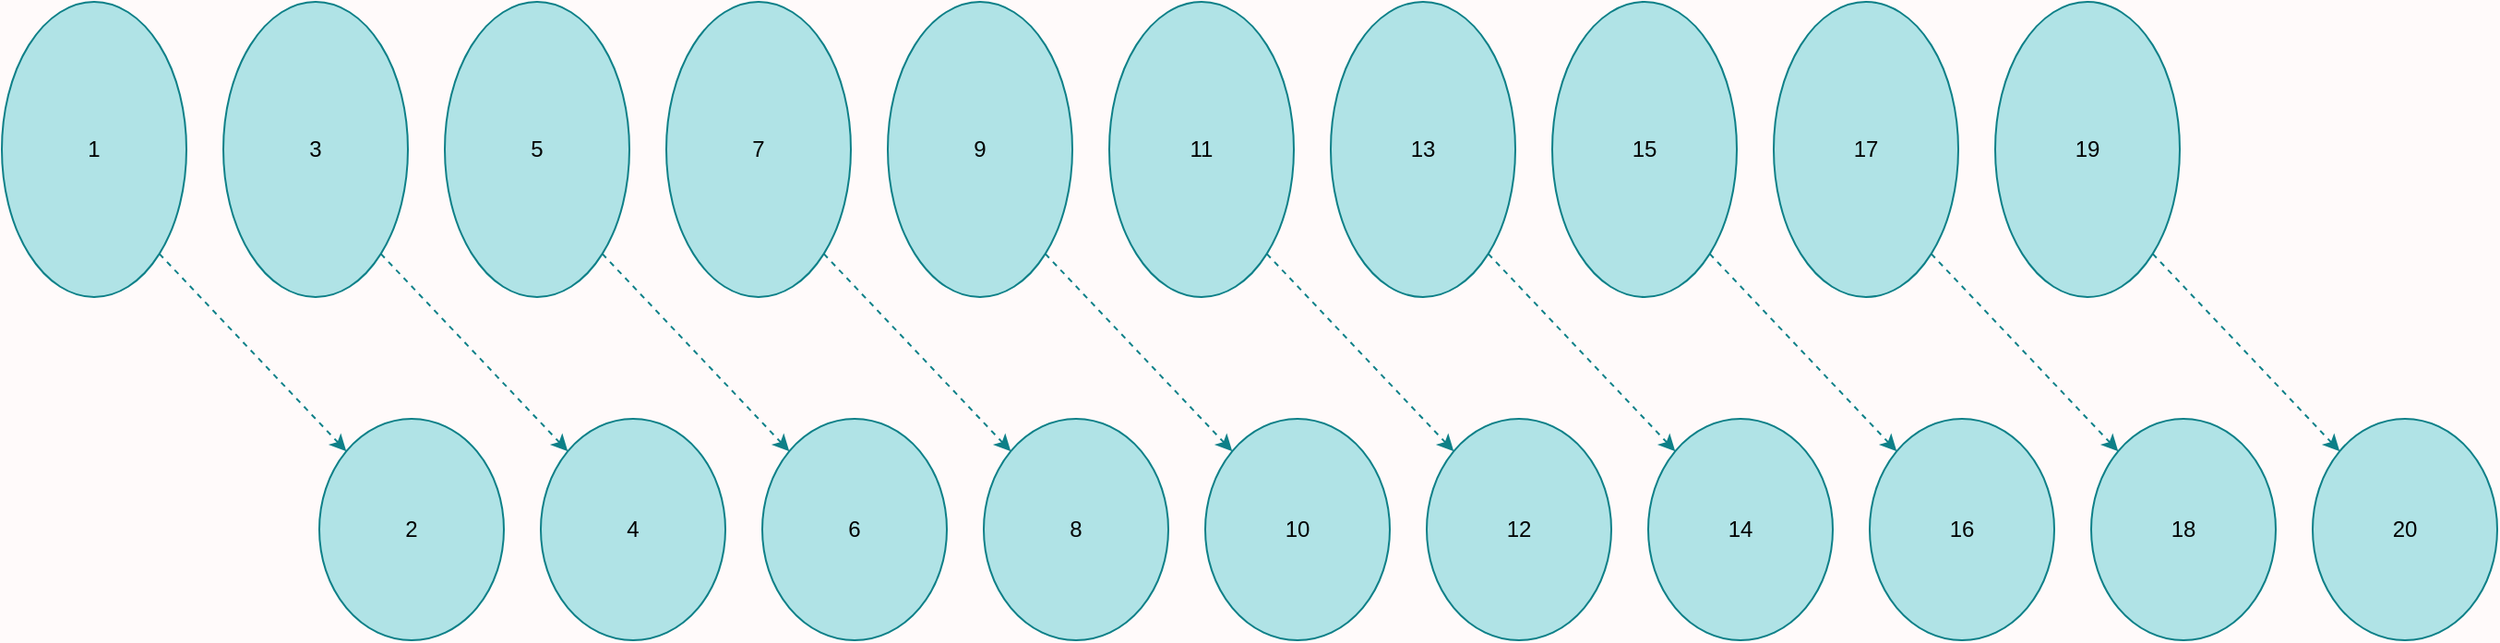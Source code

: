 <mxfile>
    <diagram id="U53" name="Style-Plain">
        <mxGraphModel dx="977" dy="583" grid="0" gridSize="10" guides="1" tooltips="1" connect="1" arrows="1" fold="1" page="1" pageScale="1" pageWidth="1169" pageHeight="827" background="#FFFAFA" math="0" shadow="0">
            <root>
                <mxCell id="page_root_U53"/>
                <mxCell id="node_root_U53" parent="page_root_U53"/>
                <mxCell id="1" value="1" style="whiteSpace=wrap;html=1;fillColor=#b0e3e6;strokeColor=#0e8088;fontColor=#000000;ellipse" parent="node_root_U53" vertex="1">
                    <mxGeometry x="10" y="20" width="100" height="160" as="geometry"/>
                </mxCell>
                <mxCell id="2" value="2" style="whiteSpace=wrap;html=1;fillColor=#b0e3e6;strokeColor=#0e8088;fontColor=#000000;ellipse" parent="node_root_U53" vertex="1">
                    <mxGeometry x="182" y="246" width="100" height="120" as="geometry"/>
                </mxCell>
                <mxCell id="3" value="3" style="whiteSpace=wrap;html=1;fillColor=#b0e3e6;strokeColor=#0e8088;fontColor=#000000;ellipse" parent="node_root_U53" vertex="1">
                    <mxGeometry x="130" y="20" width="100" height="160" as="geometry"/>
                </mxCell>
                <mxCell id="4" value="4" style="whiteSpace=wrap;html=1;fillColor=#b0e3e6;strokeColor=#0e8088;fontColor=#000000;ellipse" parent="node_root_U53" vertex="1">
                    <mxGeometry x="302" y="246" width="100" height="120" as="geometry"/>
                </mxCell>
                <mxCell id="5" value="5" style="whiteSpace=wrap;html=1;fillColor=#b0e3e6;strokeColor=#0e8088;fontColor=#000000;ellipse" parent="node_root_U53" vertex="1">
                    <mxGeometry x="250" y="20" width="100" height="160" as="geometry"/>
                </mxCell>
                <mxCell id="6" value="6" style="whiteSpace=wrap;html=1;fillColor=#b0e3e6;strokeColor=#0e8088;fontColor=#000000;ellipse" parent="node_root_U53" vertex="1">
                    <mxGeometry x="422" y="246" width="100" height="120" as="geometry"/>
                </mxCell>
                <mxCell id="7" value="7" style="whiteSpace=wrap;html=1;fillColor=#b0e3e6;strokeColor=#0e8088;fontColor=#000000;ellipse" parent="node_root_U53" vertex="1">
                    <mxGeometry x="370" y="20" width="100" height="160" as="geometry"/>
                </mxCell>
                <mxCell id="8" value="8" style="whiteSpace=wrap;html=1;fillColor=#b0e3e6;strokeColor=#0e8088;fontColor=#000000;ellipse" parent="node_root_U53" vertex="1">
                    <mxGeometry x="542" y="246" width="100" height="120" as="geometry"/>
                </mxCell>
                <mxCell id="9" value="9" style="whiteSpace=wrap;html=1;fillColor=#b0e3e6;strokeColor=#0e8088;fontColor=#000000;ellipse" parent="node_root_U53" vertex="1">
                    <mxGeometry x="490" y="20" width="100" height="160" as="geometry"/>
                </mxCell>
                <mxCell id="10" value="10" style="whiteSpace=wrap;html=1;fillColor=#b0e3e6;strokeColor=#0e8088;fontColor=#000000;ellipse" parent="node_root_U53" vertex="1">
                    <mxGeometry x="662" y="246" width="100" height="120" as="geometry"/>
                </mxCell>
                <mxCell id="11" value="11" style="whiteSpace=wrap;html=1;fillColor=#b0e3e6;strokeColor=#0e8088;fontColor=#000000;ellipse" parent="node_root_U53" vertex="1">
                    <mxGeometry x="610" y="20" width="100" height="160" as="geometry"/>
                </mxCell>
                <mxCell id="12" value="12" style="whiteSpace=wrap;html=1;fillColor=#b0e3e6;strokeColor=#0e8088;fontColor=#000000;ellipse" parent="node_root_U53" vertex="1">
                    <mxGeometry x="782" y="246" width="100" height="120" as="geometry"/>
                </mxCell>
                <mxCell id="13" value="13" style="whiteSpace=wrap;html=1;fillColor=#b0e3e6;strokeColor=#0e8088;fontColor=#000000;ellipse" parent="node_root_U53" vertex="1">
                    <mxGeometry x="730" y="20" width="100" height="160" as="geometry"/>
                </mxCell>
                <mxCell id="14" value="14" style="whiteSpace=wrap;html=1;fillColor=#b0e3e6;strokeColor=#0e8088;fontColor=#000000;ellipse" parent="node_root_U53" vertex="1">
                    <mxGeometry x="902" y="246" width="100" height="120" as="geometry"/>
                </mxCell>
                <mxCell id="15" value="15" style="whiteSpace=wrap;html=1;fillColor=#b0e3e6;strokeColor=#0e8088;fontColor=#000000;ellipse" parent="node_root_U53" vertex="1">
                    <mxGeometry x="850" y="20" width="100" height="160" as="geometry"/>
                </mxCell>
                <mxCell id="16" value="16" style="whiteSpace=wrap;html=1;fillColor=#b0e3e6;strokeColor=#0e8088;fontColor=#000000;ellipse" parent="node_root_U53" vertex="1">
                    <mxGeometry x="1022" y="246" width="100" height="120" as="geometry"/>
                </mxCell>
                <mxCell id="17" value="17" style="whiteSpace=wrap;html=1;fillColor=#b0e3e6;strokeColor=#0e8088;fontColor=#000000;ellipse" parent="node_root_U53" vertex="1">
                    <mxGeometry x="970" y="20" width="100" height="160" as="geometry"/>
                </mxCell>
                <mxCell id="18" value="18" style="whiteSpace=wrap;html=1;fillColor=#b0e3e6;strokeColor=#0e8088;fontColor=#000000;ellipse" parent="node_root_U53" vertex="1">
                    <mxGeometry x="1142" y="246" width="100" height="120" as="geometry"/>
                </mxCell>
                <mxCell id="19" value="19" style="whiteSpace=wrap;html=1;fillColor=#b0e3e6;strokeColor=#0e8088;fontColor=#000000;ellipse" parent="node_root_U53" vertex="1">
                    <mxGeometry x="1090" y="20" width="100" height="160" as="geometry"/>
                </mxCell>
                <mxCell id="20" value="20" style="whiteSpace=wrap;html=1;fillColor=#b0e3e6;strokeColor=#0e8088;fontColor=#000000;ellipse" parent="node_root_U53" vertex="1">
                    <mxGeometry x="1262" y="246" width="100" height="120" as="geometry"/>
                </mxCell>
                <mxCell id="U53-22" value="" style="whiteSpace=wrap;html=1;fillColor=#b0e3e6;strokeColor=#0e8088;dashed=1;fixDash=1;exitX=1;exitY=1;exitDx=0;exitDy=0;entryX=0;entryY=0;entryDx=0;entryDy=0;edgeStyle=none" parent="node_root_U53" source="1" target="2" edge="1">
                    <mxGeometry relative="1" as="geometry"/>
                </mxCell>
                <mxCell id="U53-23" value="" style="whiteSpace=wrap;html=1;fillColor=#b0e3e6;strokeColor=#0e8088;dashed=1;fixDash=1;exitX=1;exitY=1;exitDx=0;exitDy=0;entryX=0;entryY=0;entryDx=0;entryDy=0;edgeStyle=none" parent="node_root_U53" source="3" target="4" edge="1">
                    <mxGeometry relative="1" as="geometry"/>
                </mxCell>
                <mxCell id="U53-24" value="" style="whiteSpace=wrap;html=1;fillColor=#b0e3e6;strokeColor=#0e8088;dashed=1;fixDash=1;exitX=1;exitY=1;exitDx=0;exitDy=0;entryX=0;entryY=0;entryDx=0;entryDy=0;edgeStyle=none" parent="node_root_U53" source="5" target="6" edge="1">
                    <mxGeometry relative="1" as="geometry"/>
                </mxCell>
                <mxCell id="U53-25" value="" style="whiteSpace=wrap;html=1;fillColor=#b0e3e6;strokeColor=#0e8088;dashed=1;fixDash=1;exitX=1;exitY=1;exitDx=0;exitDy=0;entryX=0;entryY=0;entryDx=0;entryDy=0;edgeStyle=none" parent="node_root_U53" source="7" target="8" edge="1">
                    <mxGeometry relative="1" as="geometry"/>
                </mxCell>
                <mxCell id="U53-26" value="" style="whiteSpace=wrap;html=1;fillColor=#b0e3e6;strokeColor=#0e8088;dashed=1;fixDash=1;exitX=1;exitY=1;exitDx=0;exitDy=0;entryX=0;entryY=0;entryDx=0;entryDy=0;edgeStyle=none" parent="node_root_U53" source="9" target="10" edge="1">
                    <mxGeometry relative="1" as="geometry"/>
                </mxCell>
                <mxCell id="U53-27" value="" style="whiteSpace=wrap;html=1;fillColor=#b0e3e6;strokeColor=#0e8088;dashed=1;fixDash=1;exitX=1;exitY=1;exitDx=0;exitDy=0;entryX=0;entryY=0;entryDx=0;entryDy=0;edgeStyle=none" parent="node_root_U53" source="11" target="12" edge="1">
                    <mxGeometry relative="1" as="geometry"/>
                </mxCell>
                <mxCell id="U53-28" value="" style="whiteSpace=wrap;html=1;fillColor=#b0e3e6;strokeColor=#0e8088;dashed=1;fixDash=1;exitX=1;exitY=1;exitDx=0;exitDy=0;entryX=0;entryY=0;entryDx=0;entryDy=0;edgeStyle=none" parent="node_root_U53" source="13" target="14" edge="1">
                    <mxGeometry relative="1" as="geometry"/>
                </mxCell>
                <mxCell id="U53-29" value="" style="whiteSpace=wrap;html=1;fillColor=#b0e3e6;strokeColor=#0e8088;dashed=1;fixDash=1;exitX=1;exitY=1;exitDx=0;exitDy=0;entryX=0;entryY=0;entryDx=0;entryDy=0;edgeStyle=none" parent="node_root_U53" source="15" target="16" edge="1">
                    <mxGeometry relative="1" as="geometry"/>
                </mxCell>
                <mxCell id="U53-30" value="" style="whiteSpace=wrap;html=1;fillColor=#b0e3e6;strokeColor=#0e8088;dashed=1;fixDash=1;exitX=1;exitY=1;exitDx=0;exitDy=0;entryX=0;entryY=0;entryDx=0;entryDy=0;edgeStyle=none" parent="node_root_U53" source="17" target="18" edge="1">
                    <mxGeometry relative="1" as="geometry"/>
                </mxCell>
                <mxCell id="U53-31" value="" style="whiteSpace=wrap;html=1;fillColor=#b0e3e6;strokeColor=#0e8088;dashed=1;fixDash=1;exitX=1;exitY=1;exitDx=0;exitDy=0;entryX=0;entryY=0;entryDx=0;entryDy=0;edgeStyle=none" parent="node_root_U53" source="19" target="20" edge="1">
                    <mxGeometry relative="1" as="geometry"/>
                </mxCell>
            </root>
        </mxGraphModel>
    </diagram>
</mxfile>